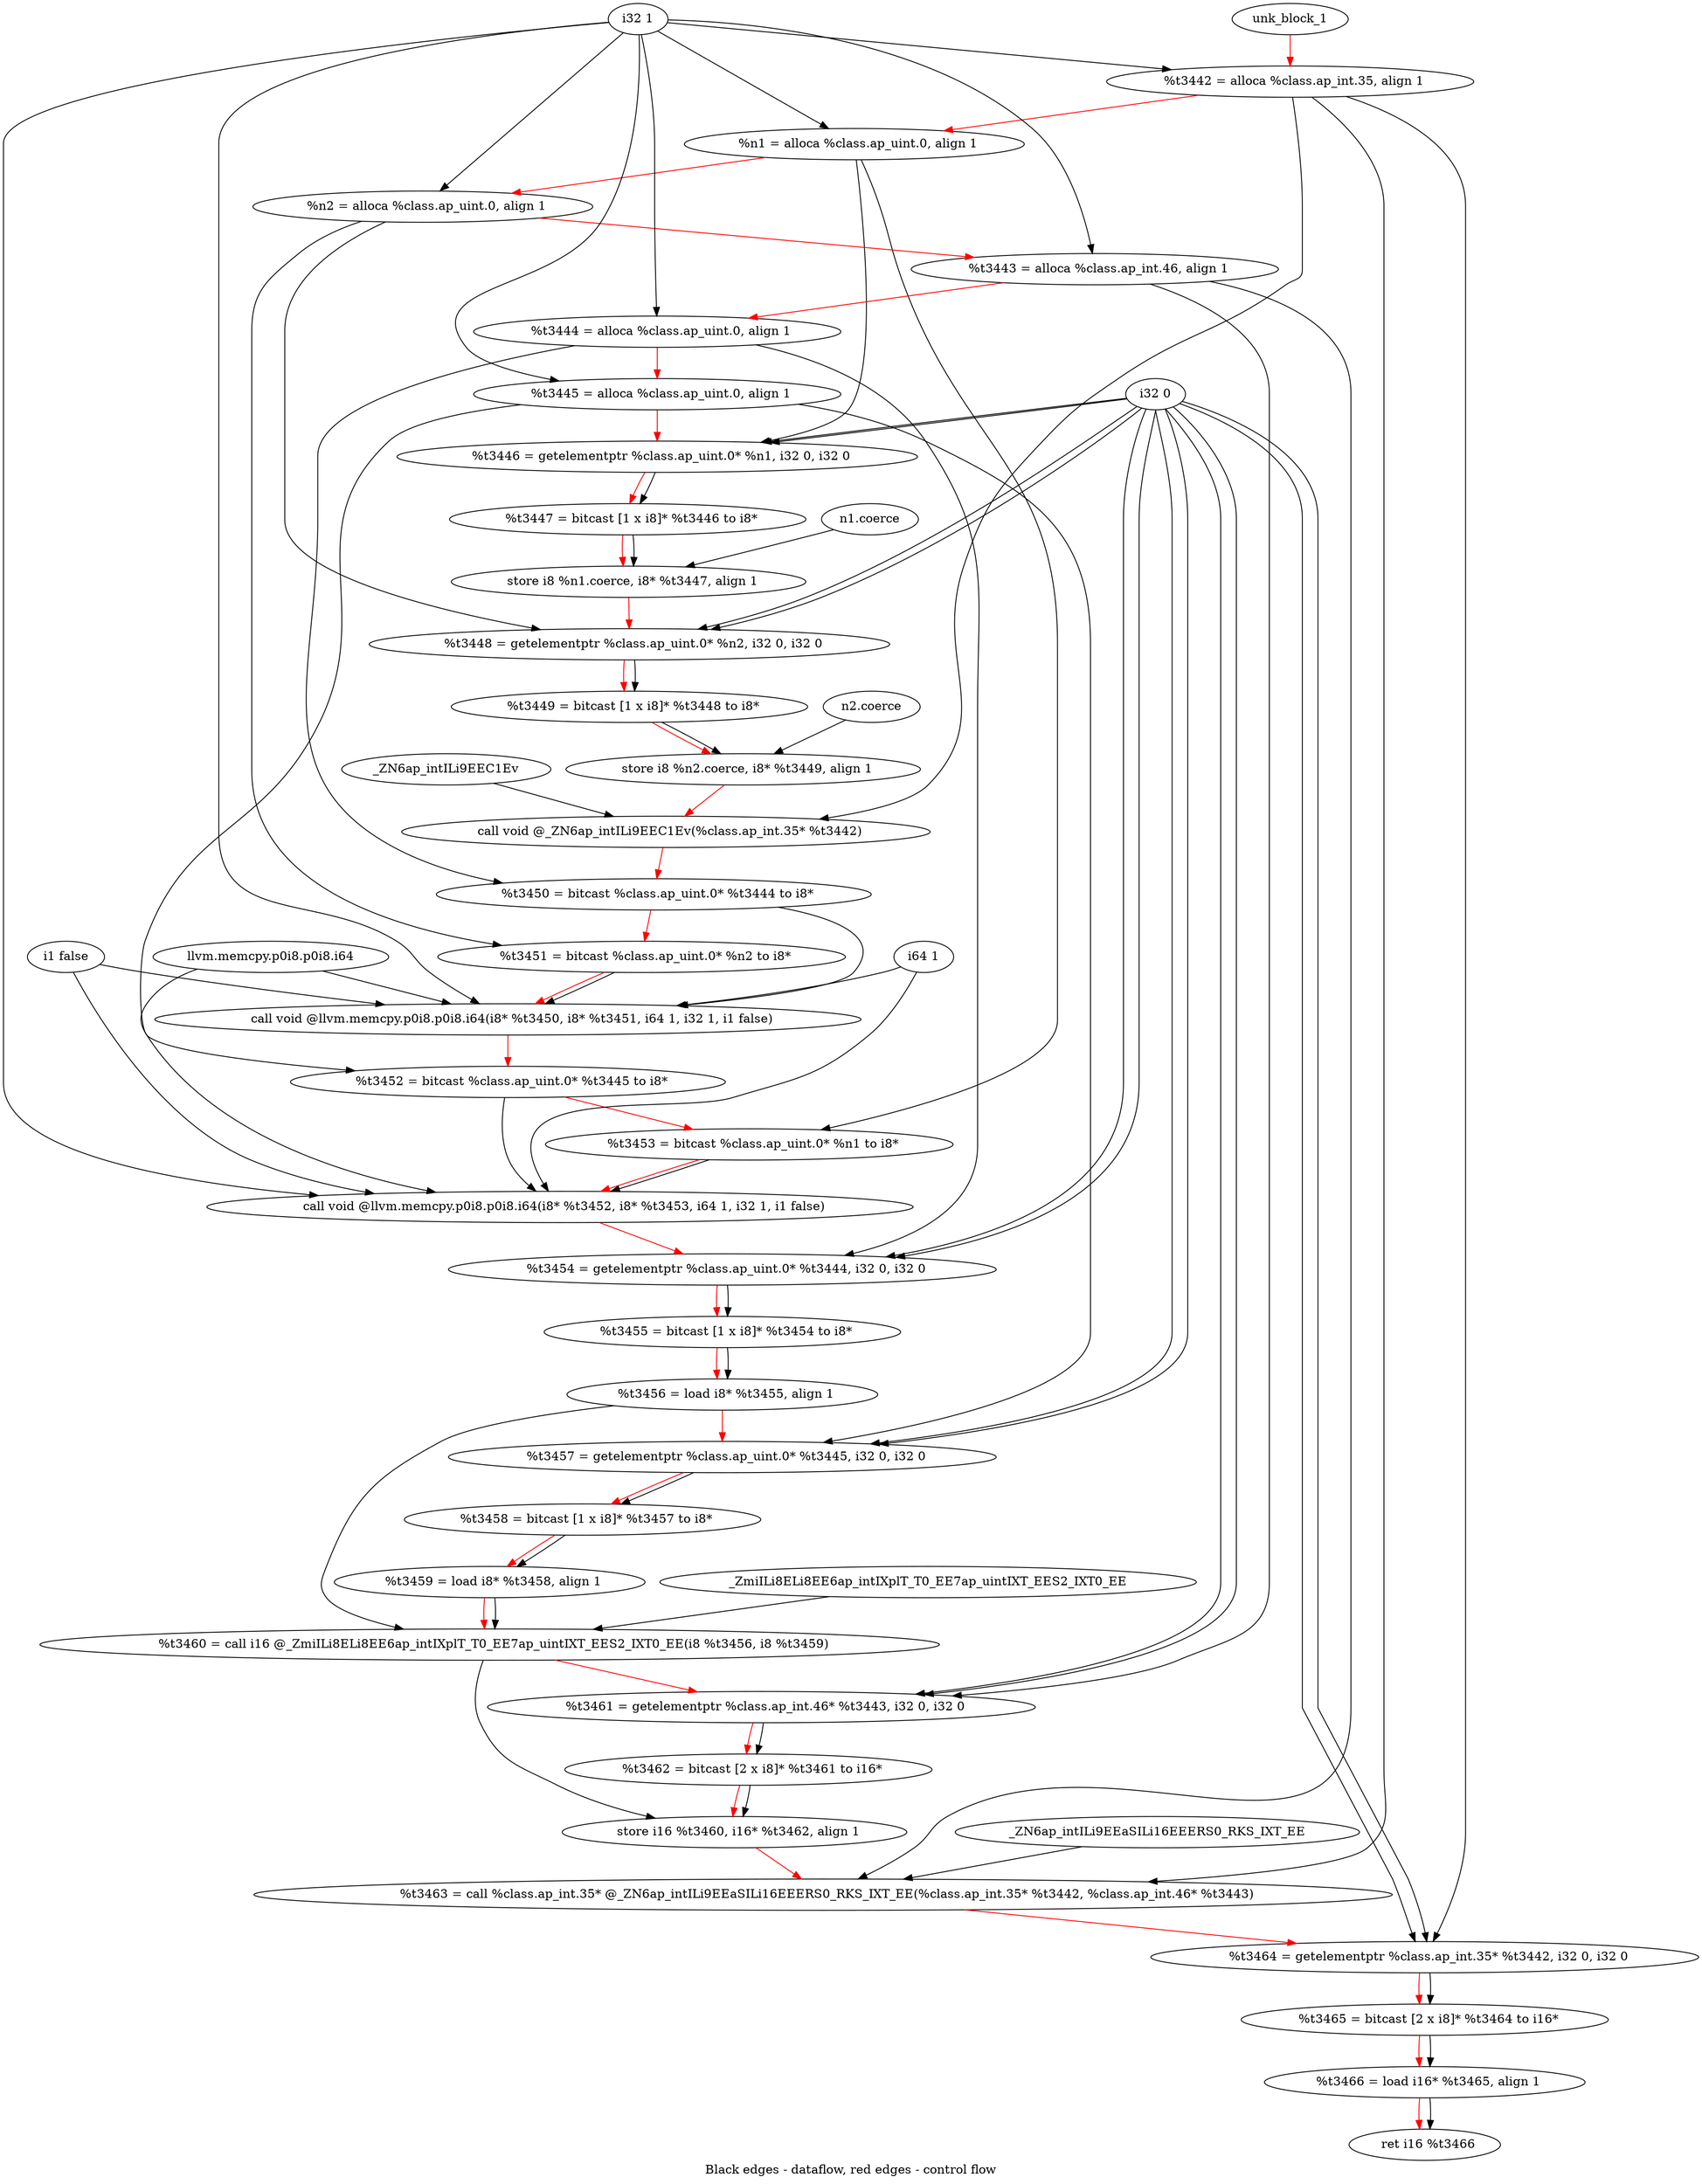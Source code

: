 digraph G {
compound=true
label="Black edges - dataflow, red edges - control flow"
"t3442" [label="  %t3442 = alloca %class.ap_int.35, align 1"]
"n1" [label="  %n1 = alloca %class.ap_uint.0, align 1"]
"n2" [label="  %n2 = alloca %class.ap_uint.0, align 1"]
"t3443" [label="  %t3443 = alloca %class.ap_int.46, align 1"]
"t3444" [label="  %t3444 = alloca %class.ap_uint.0, align 1"]
"t3445" [label="  %t3445 = alloca %class.ap_uint.0, align 1"]
"t3446" [label="  %t3446 = getelementptr %class.ap_uint.0* %n1, i32 0, i32 0"]
"t3447" [label="  %t3447 = bitcast [1 x i8]* %t3446 to i8*"]
"_1" [label="  store i8 %n1.coerce, i8* %t3447, align 1"]
"t3448" [label="  %t3448 = getelementptr %class.ap_uint.0* %n2, i32 0, i32 0"]
"t3449" [label="  %t3449 = bitcast [1 x i8]* %t3448 to i8*"]
"_2" [label="  store i8 %n2.coerce, i8* %t3449, align 1"]
"_3" [label="  call void @_ZN6ap_intILi9EEC1Ev(%class.ap_int.35* %t3442)"]
"t3450" [label="  %t3450 = bitcast %class.ap_uint.0* %t3444 to i8*"]
"t3451" [label="  %t3451 = bitcast %class.ap_uint.0* %n2 to i8*"]
"_4" [label="  call void @llvm.memcpy.p0i8.p0i8.i64(i8* %t3450, i8* %t3451, i64 1, i32 1, i1 false)"]
"t3452" [label="  %t3452 = bitcast %class.ap_uint.0* %t3445 to i8*"]
"t3453" [label="  %t3453 = bitcast %class.ap_uint.0* %n1 to i8*"]
"_5" [label="  call void @llvm.memcpy.p0i8.p0i8.i64(i8* %t3452, i8* %t3453, i64 1, i32 1, i1 false)"]
"t3454" [label="  %t3454 = getelementptr %class.ap_uint.0* %t3444, i32 0, i32 0"]
"t3455" [label="  %t3455 = bitcast [1 x i8]* %t3454 to i8*"]
"t3456" [label="  %t3456 = load i8* %t3455, align 1"]
"t3457" [label="  %t3457 = getelementptr %class.ap_uint.0* %t3445, i32 0, i32 0"]
"t3458" [label="  %t3458 = bitcast [1 x i8]* %t3457 to i8*"]
"t3459" [label="  %t3459 = load i8* %t3458, align 1"]
"t3460" [label="  %t3460 = call i16 @_ZmiILi8ELi8EE6ap_intIXplT_T0_EE7ap_uintIXT_EES2_IXT0_EE(i8 %t3456, i8 %t3459)"]
"t3461" [label="  %t3461 = getelementptr %class.ap_int.46* %t3443, i32 0, i32 0"]
"t3462" [label="  %t3462 = bitcast [2 x i8]* %t3461 to i16*"]
"_6" [label="  store i16 %t3460, i16* %t3462, align 1"]
"t3463" [label="  %t3463 = call %class.ap_int.35* @_ZN6ap_intILi9EEaSILi16EEERS0_RKS_IXT_EE(%class.ap_int.35* %t3442, %class.ap_int.46* %t3443)"]
"t3464" [label="  %t3464 = getelementptr %class.ap_int.35* %t3442, i32 0, i32 0"]
"t3465" [label="  %t3465 = bitcast [2 x i8]* %t3464 to i16*"]
"t3466" [label="  %t3466 = load i16* %t3465, align 1"]
"_7" [label="  ret i16 %t3466"]
"unk_block_1" -> "t3442"[color=red]
"i32 1" -> "t3442"
"t3442" -> "n1"[color=red weight=2]
"i32 1" -> "n1"
"n1" -> "n2"[color=red weight=2]
"i32 1" -> "n2"
"n2" -> "t3443"[color=red weight=2]
"i32 1" -> "t3443"
"t3443" -> "t3444"[color=red weight=2]
"i32 1" -> "t3444"
"t3444" -> "t3445"[color=red weight=2]
"i32 1" -> "t3445"
"t3445" -> "t3446"[color=red weight=2]
"n1" -> "t3446"
"i32 0" -> "t3446"
"i32 0" -> "t3446"
"t3446" -> "t3447"[color=red weight=2]
"t3446" -> "t3447"
"t3447" -> "_1"[color=red weight=2]
"n1.coerce" -> "_1"
"t3447" -> "_1"
"_1" -> "t3448"[color=red weight=2]
"n2" -> "t3448"
"i32 0" -> "t3448"
"i32 0" -> "t3448"
"t3448" -> "t3449"[color=red weight=2]
"t3448" -> "t3449"
"t3449" -> "_2"[color=red weight=2]
"n2.coerce" -> "_2"
"t3449" -> "_2"
"_2" -> "_3"[color=red weight=2]
"t3442" -> "_3"
"_ZN6ap_intILi9EEC1Ev" -> "_3"
"_3" -> "t3450"[color=red weight=2]
"t3444" -> "t3450"
"t3450" -> "t3451"[color=red weight=2]
"n2" -> "t3451"
"t3451" -> "_4"[color=red weight=2]
"t3450" -> "_4"
"t3451" -> "_4"
"i64 1" -> "_4"
"i32 1" -> "_4"
"i1 false" -> "_4"
"llvm.memcpy.p0i8.p0i8.i64" -> "_4"
"_4" -> "t3452"[color=red weight=2]
"t3445" -> "t3452"
"t3452" -> "t3453"[color=red weight=2]
"n1" -> "t3453"
"t3453" -> "_5"[color=red weight=2]
"t3452" -> "_5"
"t3453" -> "_5"
"i64 1" -> "_5"
"i32 1" -> "_5"
"i1 false" -> "_5"
"llvm.memcpy.p0i8.p0i8.i64" -> "_5"
"_5" -> "t3454"[color=red weight=2]
"t3444" -> "t3454"
"i32 0" -> "t3454"
"i32 0" -> "t3454"
"t3454" -> "t3455"[color=red weight=2]
"t3454" -> "t3455"
"t3455" -> "t3456"[color=red weight=2]
"t3455" -> "t3456"
"t3456" -> "t3457"[color=red weight=2]
"t3445" -> "t3457"
"i32 0" -> "t3457"
"i32 0" -> "t3457"
"t3457" -> "t3458"[color=red weight=2]
"t3457" -> "t3458"
"t3458" -> "t3459"[color=red weight=2]
"t3458" -> "t3459"
"t3459" -> "t3460"[color=red weight=2]
"t3456" -> "t3460"
"t3459" -> "t3460"
"_ZmiILi8ELi8EE6ap_intIXplT_T0_EE7ap_uintIXT_EES2_IXT0_EE" -> "t3460"
"t3460" -> "t3461"[color=red weight=2]
"t3443" -> "t3461"
"i32 0" -> "t3461"
"i32 0" -> "t3461"
"t3461" -> "t3462"[color=red weight=2]
"t3461" -> "t3462"
"t3462" -> "_6"[color=red weight=2]
"t3460" -> "_6"
"t3462" -> "_6"
"_6" -> "t3463"[color=red weight=2]
"t3442" -> "t3463"
"t3443" -> "t3463"
"_ZN6ap_intILi9EEaSILi16EEERS0_RKS_IXT_EE" -> "t3463"
"t3463" -> "t3464"[color=red weight=2]
"t3442" -> "t3464"
"i32 0" -> "t3464"
"i32 0" -> "t3464"
"t3464" -> "t3465"[color=red weight=2]
"t3464" -> "t3465"
"t3465" -> "t3466"[color=red weight=2]
"t3465" -> "t3466"
"t3466" -> "_7"[color=red weight=2]
"t3466" -> "_7"

}
